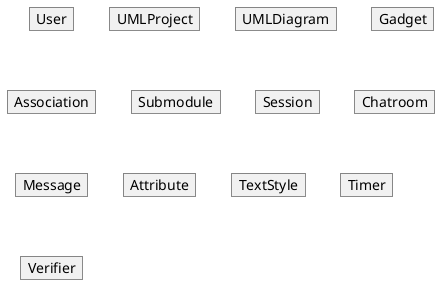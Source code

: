 @startuml
hide circle
hide attribute


    object User {
        id
        name
    }

    object UMLProject {
        id
        name
        lastEdit
    }

    object UMLDiagram {
        filename
        type
        backgroundColor
        lastEdit
    }
'    note right
'        Each UMLDiagram is a diagram.
'    end note

    object Gadget {
        gadgetType
        color
        position
        layer
    }

    object Association {
        associationType
        startPosition
        endPosition
        layer
    }

    object Submodule {
        id
        name
        Attribute
        lastEdit
    }

    object Session {
        id
        host
        startTime
        status
    }

    object Chatroom {

    }

    object Message {
        id
        sender
        content
        timestamp
    }

    object Attribute {
        id
        content
        position
    }

    object TextStyle {
        font
        fontsize
        isBold
        isItalic
        hasUnderline
    }

    object Timer {
        whenToTimeout
    }


    object Verifier {
        type
        status
    }

@endtuml

    UMLProject "1" -- "*" UMLDiagram : 🡧manages
    note right on link
        A UMLroject can has multi UMLDiagrams.
        Just like .sln to .vcproj.
    end note

    UMLDiagram "1" -- "*" Gadget : consists of
    Submodule "1" -- "*" Gadget : 🡧consists of
    Submodule "1" -- "*" Association : 🡧consists of
    Gadget "1" -- "*" Attribute : 🡧contains
    Association  "1" -- "*" Attribute : 🡧contains
    Gadget "1...2" -- "*" Association : Asscotiates
    note right on link
        A Gadget : Association = 1 : 1 occurs when an
        Association connects back to the same Gadget.
    end note
    UMLProject  "1" -- "*" Submodule : 🡧knows
    note bottom on link
        This enables UMLProject import Submodules
         to UMLDiagrams under the project.
    end note

    User "1" -- "1" Session : 🡧hosts
    User  "*" -- "1" Session : 🡧joins
    Session "1" -- "1" UMLProject : connects to
    note right on link
        A Session binds a Projet
    end note
    Session "1" -- "1" Chatroom : contains
    Chatroom "1" -- "*" Message : contains
    User "1" -- "*" Message : sends
    TextStyle "1" -- "1" Attribute : describes
    UMLProject "1" -- "1" Timer : inquires
    note bottom on link
        For auto-save.
    end note
    Session "1" -- "1" Timer : 🡧inquires
    note bottom on link
            For conneection timeout.
    end note
    Message "1" -- "1" Timer : 🡧inquires
    note bottom on link
            For message-sending timeout.
    end note
    Verifier "1" -- "1" UMLDiagram : checks



@endtuml
